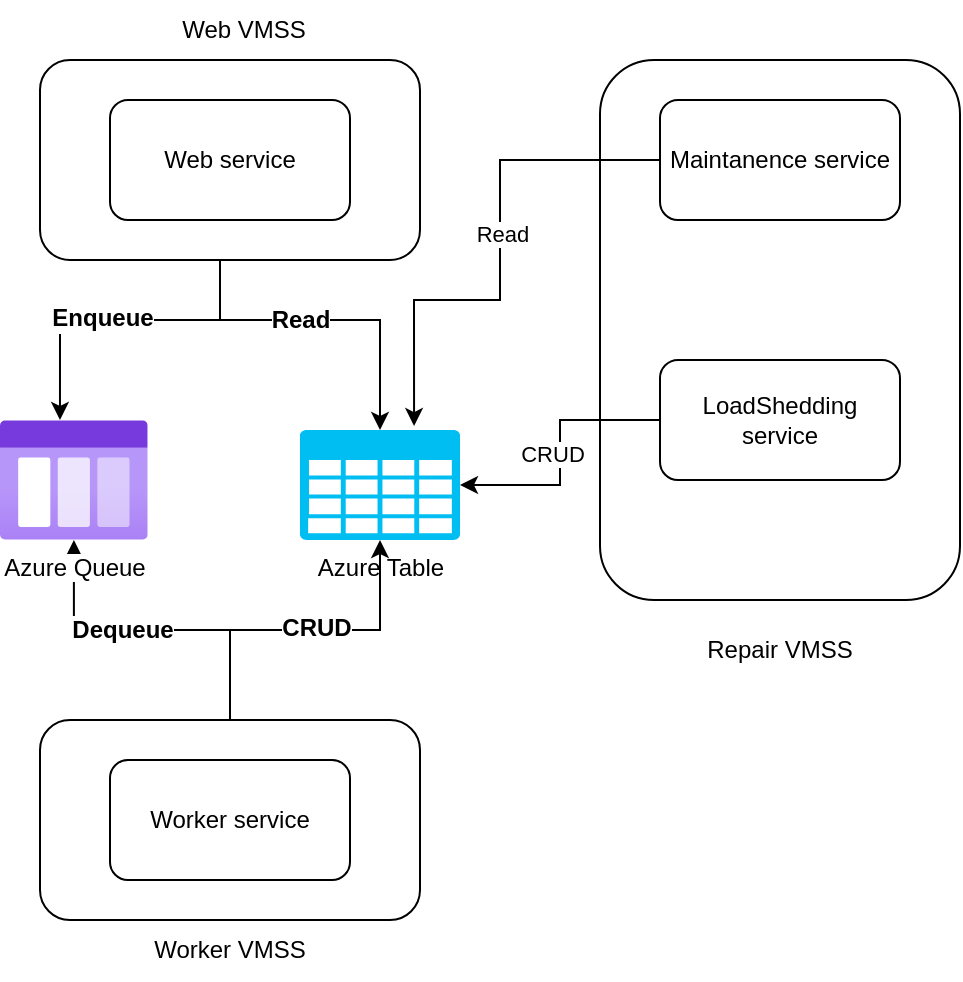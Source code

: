 <mxfile version="21.6.2" type="github">
  <diagram name="Page-1" id="uUXrkuz20UkWe0C8BqDf">
    <mxGraphModel dx="1265" dy="1103" grid="1" gridSize="10" guides="1" tooltips="1" connect="1" arrows="1" fold="1" page="1" pageScale="1" pageWidth="827" pageHeight="1169" math="0" shadow="0">
      <root>
        <mxCell id="0" />
        <mxCell id="1" parent="0" />
        <mxCell id="HDqaOIfoiskNyrf9Dxmh-12" style="edgeStyle=orthogonalEdgeStyle;rounded=0;orthogonalLoop=1;jettySize=auto;html=1;entryX=0.406;entryY=0;entryDx=0;entryDy=0;entryPerimeter=0;fontSize=14;" edge="1" parent="1" source="HDqaOIfoiskNyrf9Dxmh-1" target="HDqaOIfoiskNyrf9Dxmh-9">
          <mxGeometry relative="1" as="geometry">
            <Array as="points">
              <mxPoint x="240" y="240" />
              <mxPoint x="160" y="240" />
            </Array>
          </mxGeometry>
        </mxCell>
        <mxCell id="HDqaOIfoiskNyrf9Dxmh-16" value="Enqueue" style="edgeLabel;html=1;align=center;verticalAlign=middle;resizable=0;points=[];fontStyle=1;fontSize=12;" vertex="1" connectable="0" parent="HDqaOIfoiskNyrf9Dxmh-12">
          <mxGeometry x="0.118" y="-1" relative="1" as="geometry">
            <mxPoint as="offset" />
          </mxGeometry>
        </mxCell>
        <mxCell id="HDqaOIfoiskNyrf9Dxmh-13" style="edgeStyle=orthogonalEdgeStyle;rounded=0;orthogonalLoop=1;jettySize=auto;html=1;entryX=0.5;entryY=0;entryDx=0;entryDy=0;entryPerimeter=0;" edge="1" parent="1" source="HDqaOIfoiskNyrf9Dxmh-1" target="HDqaOIfoiskNyrf9Dxmh-8">
          <mxGeometry relative="1" as="geometry">
            <Array as="points">
              <mxPoint x="240" y="240" />
              <mxPoint x="320" y="240" />
            </Array>
          </mxGeometry>
        </mxCell>
        <mxCell id="HDqaOIfoiskNyrf9Dxmh-18" value="Read" style="edgeLabel;html=1;align=center;verticalAlign=middle;resizable=0;points=[];fontStyle=1;fontSize=12;" vertex="1" connectable="0" parent="HDqaOIfoiskNyrf9Dxmh-13">
          <mxGeometry x="0.063" relative="1" as="geometry">
            <mxPoint x="-18" as="offset" />
          </mxGeometry>
        </mxCell>
        <mxCell id="HDqaOIfoiskNyrf9Dxmh-1" value="" style="rounded=1;whiteSpace=wrap;html=1;" vertex="1" parent="1">
          <mxGeometry x="150" y="110" width="190" height="100" as="geometry" />
        </mxCell>
        <mxCell id="HDqaOIfoiskNyrf9Dxmh-14" style="edgeStyle=orthogonalEdgeStyle;rounded=0;orthogonalLoop=1;jettySize=auto;html=1;" edge="1" parent="1" source="HDqaOIfoiskNyrf9Dxmh-2" target="HDqaOIfoiskNyrf9Dxmh-8">
          <mxGeometry relative="1" as="geometry" />
        </mxCell>
        <mxCell id="HDqaOIfoiskNyrf9Dxmh-19" value="CRUD" style="edgeLabel;html=1;align=center;verticalAlign=middle;resizable=0;points=[];fontSize=12;fontStyle=1" vertex="1" connectable="0" parent="HDqaOIfoiskNyrf9Dxmh-14">
          <mxGeometry x="0.063" y="1" relative="1" as="geometry">
            <mxPoint as="offset" />
          </mxGeometry>
        </mxCell>
        <mxCell id="HDqaOIfoiskNyrf9Dxmh-15" style="edgeStyle=orthogonalEdgeStyle;rounded=0;orthogonalLoop=1;jettySize=auto;html=1;" edge="1" parent="1" source="HDqaOIfoiskNyrf9Dxmh-2" target="HDqaOIfoiskNyrf9Dxmh-9">
          <mxGeometry relative="1" as="geometry" />
        </mxCell>
        <mxCell id="HDqaOIfoiskNyrf9Dxmh-17" value="Dequeue" style="edgeLabel;html=1;align=center;verticalAlign=middle;resizable=0;points=[];fontSize=12;fontStyle=1" vertex="1" connectable="0" parent="HDqaOIfoiskNyrf9Dxmh-15">
          <mxGeometry x="0.18" relative="1" as="geometry">
            <mxPoint as="offset" />
          </mxGeometry>
        </mxCell>
        <mxCell id="HDqaOIfoiskNyrf9Dxmh-2" value="Worker Role" style="rounded=1;whiteSpace=wrap;html=1;" vertex="1" parent="1">
          <mxGeometry x="150" y="440" width="190" height="100" as="geometry" />
        </mxCell>
        <mxCell id="HDqaOIfoiskNyrf9Dxmh-3" value="" style="rounded=1;whiteSpace=wrap;html=1;" vertex="1" parent="1">
          <mxGeometry x="430" y="110" width="180" height="270" as="geometry" />
        </mxCell>
        <mxCell id="HDqaOIfoiskNyrf9Dxmh-8" value="Azure Table" style="verticalLabelPosition=bottom;html=1;verticalAlign=top;align=center;strokeColor=none;fillColor=#00BEF2;shape=mxgraph.azure.storage;pointerEvents=1;" vertex="1" parent="1">
          <mxGeometry x="280" y="295" width="80" height="55" as="geometry" />
        </mxCell>
        <mxCell id="HDqaOIfoiskNyrf9Dxmh-9" value="Azure Queue" style="image;aspect=fixed;html=1;points=[];align=center;fontSize=12;image=img/lib/azure2/general/Storage_Queue.svg;" vertex="1" parent="1">
          <mxGeometry x="130" y="290" width="73.85" height="60" as="geometry" />
        </mxCell>
        <mxCell id="HDqaOIfoiskNyrf9Dxmh-21" value="Web service" style="rounded=1;whiteSpace=wrap;html=1;" vertex="1" parent="1">
          <mxGeometry x="185" y="130" width="120" height="60" as="geometry" />
        </mxCell>
        <mxCell id="HDqaOIfoiskNyrf9Dxmh-25" value="Worker service" style="rounded=1;whiteSpace=wrap;html=1;" vertex="1" parent="1">
          <mxGeometry x="185" y="460" width="120" height="60" as="geometry" />
        </mxCell>
        <mxCell id="HDqaOIfoiskNyrf9Dxmh-34" style="edgeStyle=orthogonalEdgeStyle;rounded=0;orthogonalLoop=1;jettySize=auto;html=1;entryX=0.713;entryY=-0.036;entryDx=0;entryDy=0;entryPerimeter=0;" edge="1" parent="1" source="HDqaOIfoiskNyrf9Dxmh-26" target="HDqaOIfoiskNyrf9Dxmh-8">
          <mxGeometry relative="1" as="geometry">
            <Array as="points">
              <mxPoint x="380" y="160" />
              <mxPoint x="380" y="230" />
              <mxPoint x="337" y="230" />
            </Array>
          </mxGeometry>
        </mxCell>
        <mxCell id="HDqaOIfoiskNyrf9Dxmh-35" value="Read" style="edgeLabel;html=1;align=center;verticalAlign=middle;resizable=0;points=[];" vertex="1" connectable="0" parent="HDqaOIfoiskNyrf9Dxmh-34">
          <mxGeometry x="-0.086" y="1" relative="1" as="geometry">
            <mxPoint as="offset" />
          </mxGeometry>
        </mxCell>
        <mxCell id="HDqaOIfoiskNyrf9Dxmh-26" value="Maintanence service" style="rounded=1;whiteSpace=wrap;html=1;" vertex="1" parent="1">
          <mxGeometry x="460" y="130" width="120" height="60" as="geometry" />
        </mxCell>
        <mxCell id="HDqaOIfoiskNyrf9Dxmh-27" value="Worker VMSS" style="text;html=1;strokeColor=none;fillColor=none;align=center;verticalAlign=middle;whiteSpace=wrap;rounded=0;" vertex="1" parent="1">
          <mxGeometry x="196.93" y="540" width="96.15" height="30" as="geometry" />
        </mxCell>
        <mxCell id="HDqaOIfoiskNyrf9Dxmh-29" value="Repair VMSS" style="text;html=1;strokeColor=none;fillColor=none;align=center;verticalAlign=middle;whiteSpace=wrap;rounded=0;" vertex="1" parent="1">
          <mxGeometry x="471.92" y="390" width="96.15" height="30" as="geometry" />
        </mxCell>
        <mxCell id="HDqaOIfoiskNyrf9Dxmh-30" value="Web VMSS" style="text;html=1;strokeColor=none;fillColor=none;align=center;verticalAlign=middle;whiteSpace=wrap;rounded=0;" vertex="1" parent="1">
          <mxGeometry x="203.85" y="80" width="96.15" height="30" as="geometry" />
        </mxCell>
        <mxCell id="HDqaOIfoiskNyrf9Dxmh-36" style="edgeStyle=orthogonalEdgeStyle;rounded=0;orthogonalLoop=1;jettySize=auto;html=1;entryX=1;entryY=0.5;entryDx=0;entryDy=0;entryPerimeter=0;" edge="1" parent="1" source="HDqaOIfoiskNyrf9Dxmh-33" target="HDqaOIfoiskNyrf9Dxmh-8">
          <mxGeometry relative="1" as="geometry" />
        </mxCell>
        <mxCell id="HDqaOIfoiskNyrf9Dxmh-37" value="CRUD" style="edgeLabel;html=1;align=center;verticalAlign=middle;resizable=0;points=[];" vertex="1" connectable="0" parent="HDqaOIfoiskNyrf9Dxmh-36">
          <mxGeometry x="0.011" y="-4" relative="1" as="geometry">
            <mxPoint as="offset" />
          </mxGeometry>
        </mxCell>
        <mxCell id="HDqaOIfoiskNyrf9Dxmh-33" value="LoadShedding service" style="rounded=1;whiteSpace=wrap;html=1;" vertex="1" parent="1">
          <mxGeometry x="460" y="260" width="120" height="60" as="geometry" />
        </mxCell>
      </root>
    </mxGraphModel>
  </diagram>
</mxfile>
